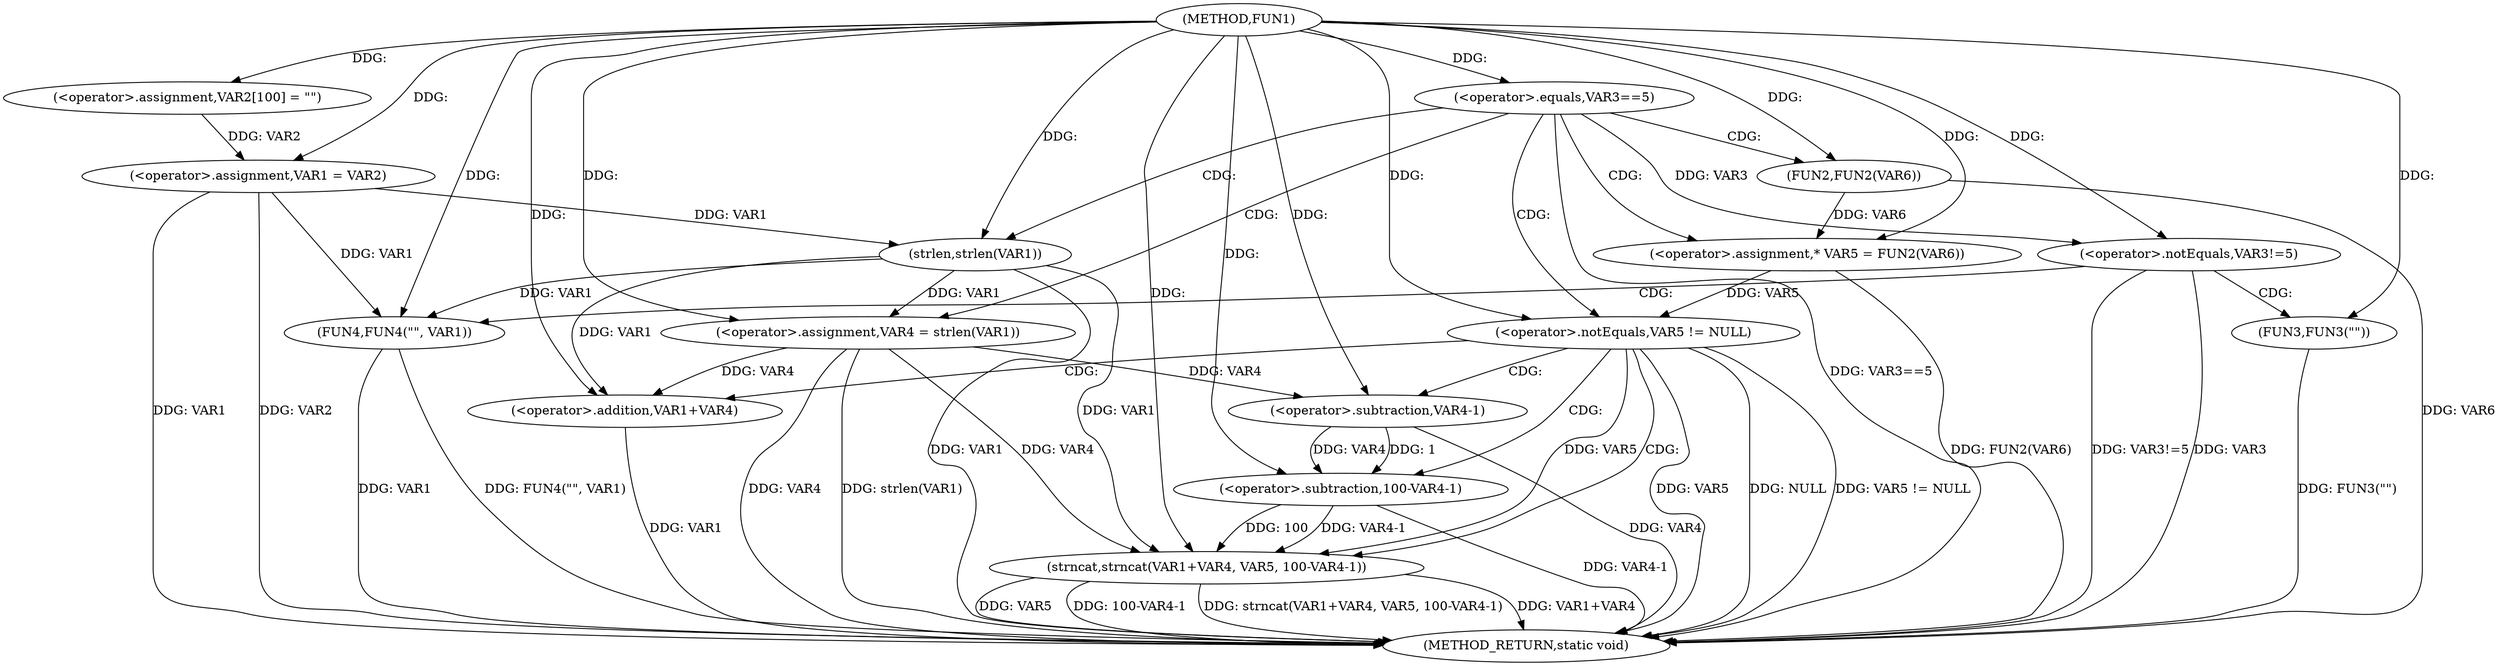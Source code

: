 digraph FUN1 {  
"1000100" [label = "(METHOD,FUN1)" ]
"1000153" [label = "(METHOD_RETURN,static void)" ]
"1000104" [label = "(<operator>.assignment,VAR2[100] = \"\")" ]
"1000107" [label = "(<operator>.assignment,VAR1 = VAR2)" ]
"1000111" [label = "(<operator>.equals,VAR3==5)" ]
"1000117" [label = "(<operator>.assignment,VAR4 = strlen(VAR1))" ]
"1000119" [label = "(strlen,strlen(VAR1))" ]
"1000122" [label = "(<operator>.assignment,* VAR5 = FUN2(VAR6))" ]
"1000124" [label = "(FUN2,FUN2(VAR6))" ]
"1000127" [label = "(<operator>.notEquals,VAR5 != NULL)" ]
"1000131" [label = "(strncat,strncat(VAR1+VAR4, VAR5, 100-VAR4-1))" ]
"1000132" [label = "(<operator>.addition,VAR1+VAR4)" ]
"1000136" [label = "(<operator>.subtraction,100-VAR4-1)" ]
"1000138" [label = "(<operator>.subtraction,VAR4-1)" ]
"1000142" [label = "(<operator>.notEquals,VAR3!=5)" ]
"1000146" [label = "(FUN3,FUN3(\"\"))" ]
"1000150" [label = "(FUN4,FUN4(\"\", VAR1))" ]
  "1000142" -> "1000153"  [ label = "DDG: VAR3!=5"] 
  "1000124" -> "1000153"  [ label = "DDG: VAR6"] 
  "1000107" -> "1000153"  [ label = "DDG: VAR1"] 
  "1000150" -> "1000153"  [ label = "DDG: VAR1"] 
  "1000127" -> "1000153"  [ label = "DDG: NULL"] 
  "1000127" -> "1000153"  [ label = "DDG: VAR5 != NULL"] 
  "1000117" -> "1000153"  [ label = "DDG: VAR4"] 
  "1000132" -> "1000153"  [ label = "DDG: VAR1"] 
  "1000150" -> "1000153"  [ label = "DDG: FUN4(\"\", VAR1)"] 
  "1000117" -> "1000153"  [ label = "DDG: strlen(VAR1)"] 
  "1000146" -> "1000153"  [ label = "DDG: FUN3(\"\")"] 
  "1000111" -> "1000153"  [ label = "DDG: VAR3==5"] 
  "1000107" -> "1000153"  [ label = "DDG: VAR2"] 
  "1000131" -> "1000153"  [ label = "DDG: VAR1+VAR4"] 
  "1000138" -> "1000153"  [ label = "DDG: VAR4"] 
  "1000131" -> "1000153"  [ label = "DDG: VAR5"] 
  "1000119" -> "1000153"  [ label = "DDG: VAR1"] 
  "1000142" -> "1000153"  [ label = "DDG: VAR3"] 
  "1000131" -> "1000153"  [ label = "DDG: 100-VAR4-1"] 
  "1000127" -> "1000153"  [ label = "DDG: VAR5"] 
  "1000136" -> "1000153"  [ label = "DDG: VAR4-1"] 
  "1000131" -> "1000153"  [ label = "DDG: strncat(VAR1+VAR4, VAR5, 100-VAR4-1)"] 
  "1000122" -> "1000153"  [ label = "DDG: FUN2(VAR6)"] 
  "1000100" -> "1000104"  [ label = "DDG: "] 
  "1000104" -> "1000107"  [ label = "DDG: VAR2"] 
  "1000100" -> "1000107"  [ label = "DDG: "] 
  "1000100" -> "1000111"  [ label = "DDG: "] 
  "1000119" -> "1000117"  [ label = "DDG: VAR1"] 
  "1000100" -> "1000117"  [ label = "DDG: "] 
  "1000107" -> "1000119"  [ label = "DDG: VAR1"] 
  "1000100" -> "1000119"  [ label = "DDG: "] 
  "1000124" -> "1000122"  [ label = "DDG: VAR6"] 
  "1000100" -> "1000122"  [ label = "DDG: "] 
  "1000100" -> "1000124"  [ label = "DDG: "] 
  "1000122" -> "1000127"  [ label = "DDG: VAR5"] 
  "1000100" -> "1000127"  [ label = "DDG: "] 
  "1000119" -> "1000131"  [ label = "DDG: VAR1"] 
  "1000100" -> "1000131"  [ label = "DDG: "] 
  "1000117" -> "1000131"  [ label = "DDG: VAR4"] 
  "1000119" -> "1000132"  [ label = "DDG: VAR1"] 
  "1000100" -> "1000132"  [ label = "DDG: "] 
  "1000117" -> "1000132"  [ label = "DDG: VAR4"] 
  "1000127" -> "1000131"  [ label = "DDG: VAR5"] 
  "1000136" -> "1000131"  [ label = "DDG: 100"] 
  "1000136" -> "1000131"  [ label = "DDG: VAR4-1"] 
  "1000100" -> "1000136"  [ label = "DDG: "] 
  "1000138" -> "1000136"  [ label = "DDG: VAR4"] 
  "1000138" -> "1000136"  [ label = "DDG: 1"] 
  "1000100" -> "1000138"  [ label = "DDG: "] 
  "1000117" -> "1000138"  [ label = "DDG: VAR4"] 
  "1000111" -> "1000142"  [ label = "DDG: VAR3"] 
  "1000100" -> "1000142"  [ label = "DDG: "] 
  "1000100" -> "1000146"  [ label = "DDG: "] 
  "1000100" -> "1000150"  [ label = "DDG: "] 
  "1000107" -> "1000150"  [ label = "DDG: VAR1"] 
  "1000119" -> "1000150"  [ label = "DDG: VAR1"] 
  "1000111" -> "1000117"  [ label = "CDG: "] 
  "1000111" -> "1000127"  [ label = "CDG: "] 
  "1000111" -> "1000124"  [ label = "CDG: "] 
  "1000111" -> "1000119"  [ label = "CDG: "] 
  "1000111" -> "1000122"  [ label = "CDG: "] 
  "1000127" -> "1000131"  [ label = "CDG: "] 
  "1000127" -> "1000132"  [ label = "CDG: "] 
  "1000127" -> "1000136"  [ label = "CDG: "] 
  "1000127" -> "1000138"  [ label = "CDG: "] 
  "1000142" -> "1000150"  [ label = "CDG: "] 
  "1000142" -> "1000146"  [ label = "CDG: "] 
}
